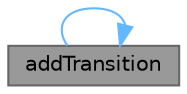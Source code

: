 digraph "addTransition"
{
 // LATEX_PDF_SIZE
  bgcolor="transparent";
  edge [fontname=Helvetica,fontsize=10,labelfontname=Helvetica,labelfontsize=10];
  node [fontname=Helvetica,fontsize=10,shape=box,height=0.2,width=0.4];
  rankdir="LR";
  Node1 [id="Node000001",label="addTransition",height=0.2,width=0.4,color="gray40", fillcolor="grey60", style="filled", fontcolor="black",tooltip="< 禁用拷贝"];
  Node1 -> Node1 [id="edge1_Node000001_Node000001",color="steelblue1",style="solid",tooltip=" "];
}
